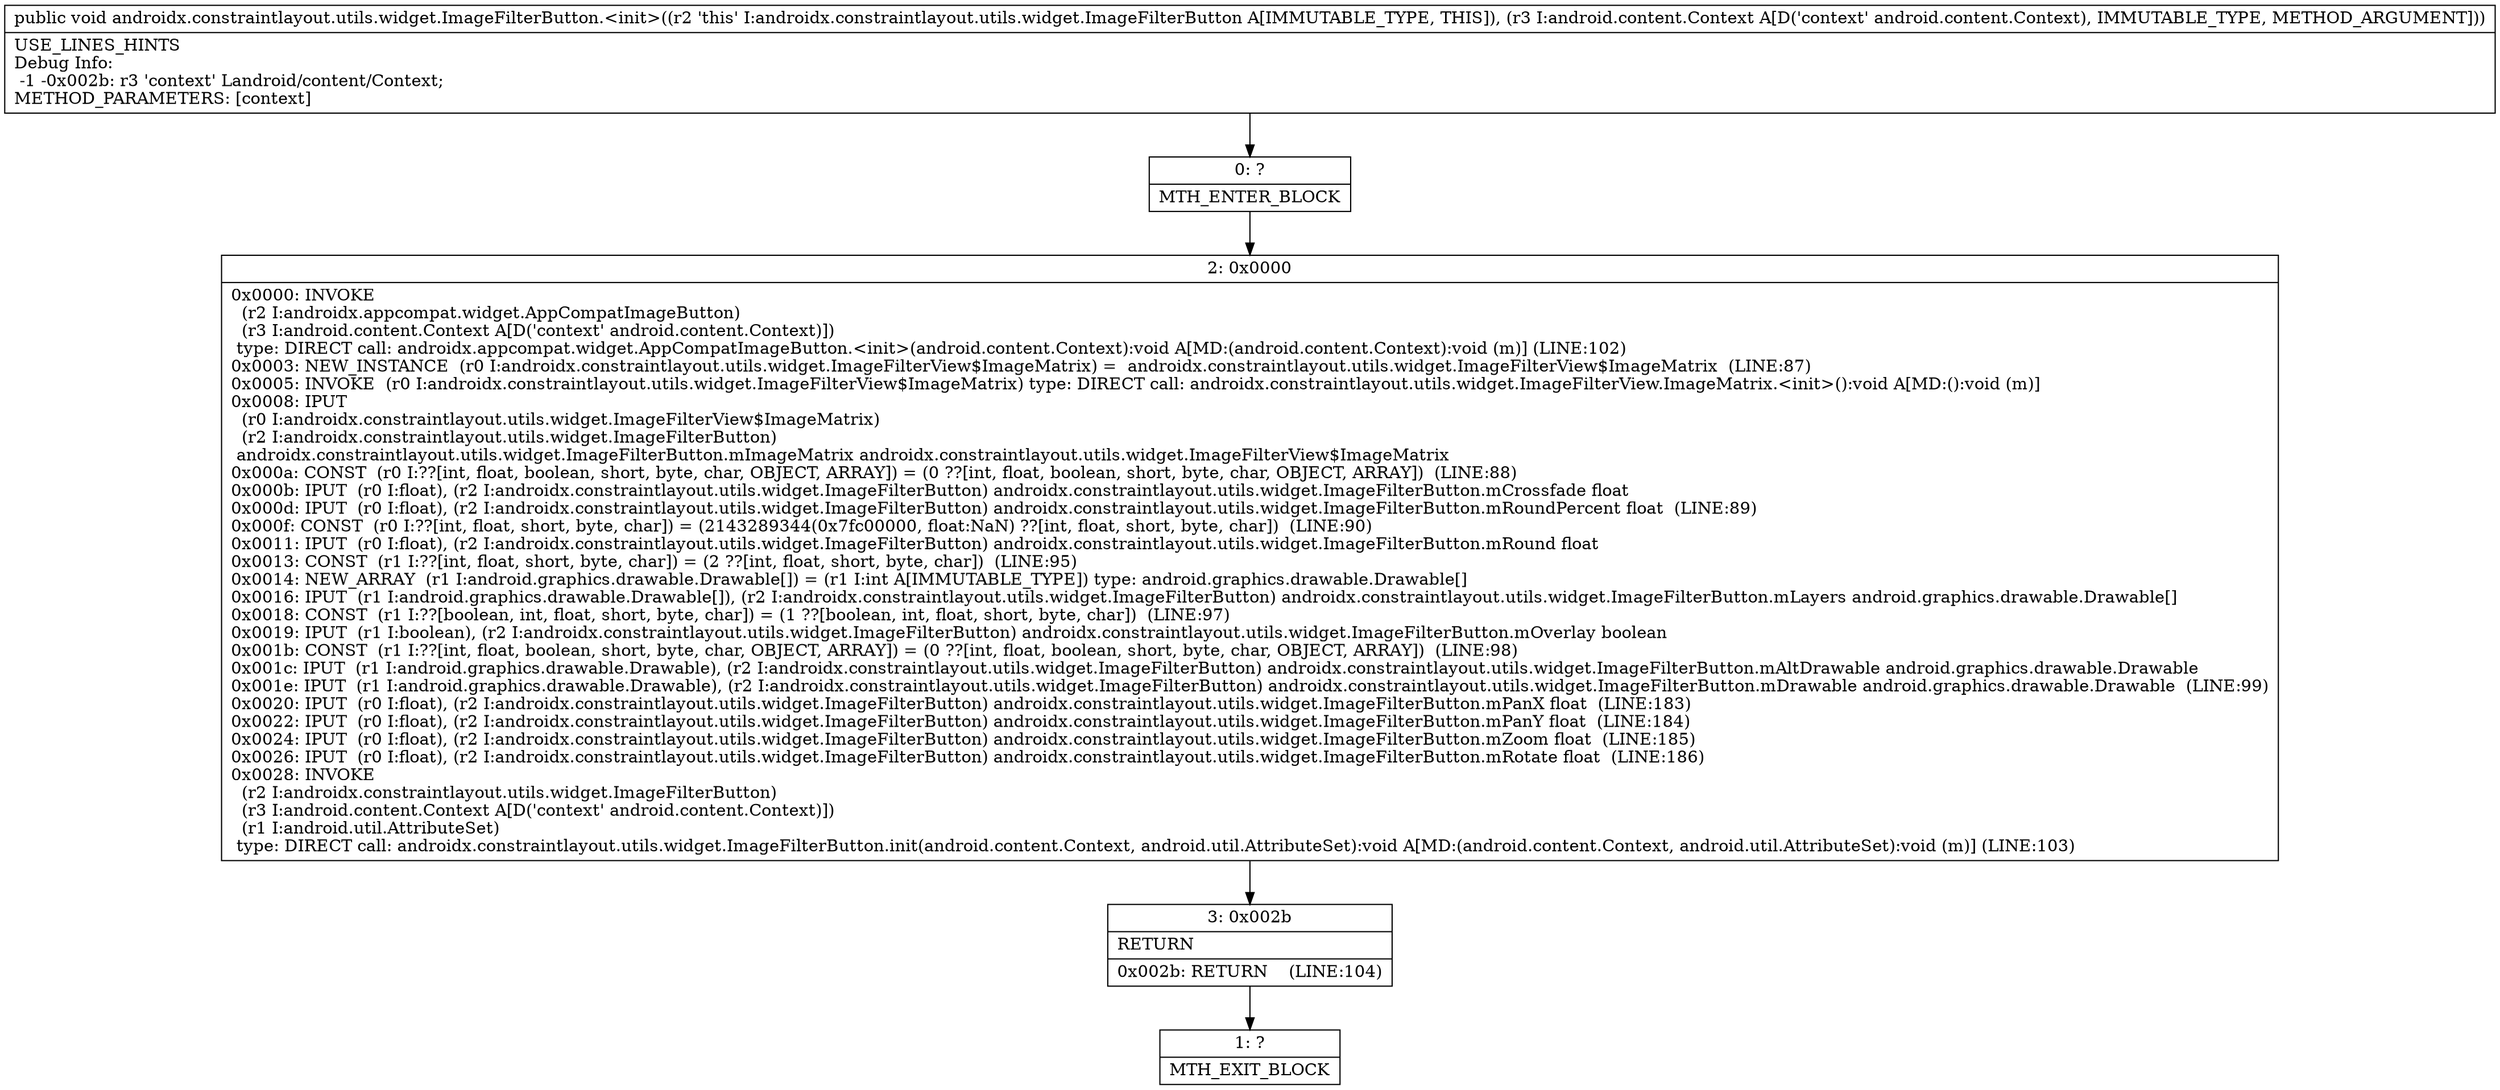 digraph "CFG forandroidx.constraintlayout.utils.widget.ImageFilterButton.\<init\>(Landroid\/content\/Context;)V" {
Node_0 [shape=record,label="{0\:\ ?|MTH_ENTER_BLOCK\l}"];
Node_2 [shape=record,label="{2\:\ 0x0000|0x0000: INVOKE  \l  (r2 I:androidx.appcompat.widget.AppCompatImageButton)\l  (r3 I:android.content.Context A[D('context' android.content.Context)])\l type: DIRECT call: androidx.appcompat.widget.AppCompatImageButton.\<init\>(android.content.Context):void A[MD:(android.content.Context):void (m)] (LINE:102)\l0x0003: NEW_INSTANCE  (r0 I:androidx.constraintlayout.utils.widget.ImageFilterView$ImageMatrix) =  androidx.constraintlayout.utils.widget.ImageFilterView$ImageMatrix  (LINE:87)\l0x0005: INVOKE  (r0 I:androidx.constraintlayout.utils.widget.ImageFilterView$ImageMatrix) type: DIRECT call: androidx.constraintlayout.utils.widget.ImageFilterView.ImageMatrix.\<init\>():void A[MD:():void (m)]\l0x0008: IPUT  \l  (r0 I:androidx.constraintlayout.utils.widget.ImageFilterView$ImageMatrix)\l  (r2 I:androidx.constraintlayout.utils.widget.ImageFilterButton)\l androidx.constraintlayout.utils.widget.ImageFilterButton.mImageMatrix androidx.constraintlayout.utils.widget.ImageFilterView$ImageMatrix \l0x000a: CONST  (r0 I:??[int, float, boolean, short, byte, char, OBJECT, ARRAY]) = (0 ??[int, float, boolean, short, byte, char, OBJECT, ARRAY])  (LINE:88)\l0x000b: IPUT  (r0 I:float), (r2 I:androidx.constraintlayout.utils.widget.ImageFilterButton) androidx.constraintlayout.utils.widget.ImageFilterButton.mCrossfade float \l0x000d: IPUT  (r0 I:float), (r2 I:androidx.constraintlayout.utils.widget.ImageFilterButton) androidx.constraintlayout.utils.widget.ImageFilterButton.mRoundPercent float  (LINE:89)\l0x000f: CONST  (r0 I:??[int, float, short, byte, char]) = (2143289344(0x7fc00000, float:NaN) ??[int, float, short, byte, char])  (LINE:90)\l0x0011: IPUT  (r0 I:float), (r2 I:androidx.constraintlayout.utils.widget.ImageFilterButton) androidx.constraintlayout.utils.widget.ImageFilterButton.mRound float \l0x0013: CONST  (r1 I:??[int, float, short, byte, char]) = (2 ??[int, float, short, byte, char])  (LINE:95)\l0x0014: NEW_ARRAY  (r1 I:android.graphics.drawable.Drawable[]) = (r1 I:int A[IMMUTABLE_TYPE]) type: android.graphics.drawable.Drawable[] \l0x0016: IPUT  (r1 I:android.graphics.drawable.Drawable[]), (r2 I:androidx.constraintlayout.utils.widget.ImageFilterButton) androidx.constraintlayout.utils.widget.ImageFilterButton.mLayers android.graphics.drawable.Drawable[] \l0x0018: CONST  (r1 I:??[boolean, int, float, short, byte, char]) = (1 ??[boolean, int, float, short, byte, char])  (LINE:97)\l0x0019: IPUT  (r1 I:boolean), (r2 I:androidx.constraintlayout.utils.widget.ImageFilterButton) androidx.constraintlayout.utils.widget.ImageFilterButton.mOverlay boolean \l0x001b: CONST  (r1 I:??[int, float, boolean, short, byte, char, OBJECT, ARRAY]) = (0 ??[int, float, boolean, short, byte, char, OBJECT, ARRAY])  (LINE:98)\l0x001c: IPUT  (r1 I:android.graphics.drawable.Drawable), (r2 I:androidx.constraintlayout.utils.widget.ImageFilterButton) androidx.constraintlayout.utils.widget.ImageFilterButton.mAltDrawable android.graphics.drawable.Drawable \l0x001e: IPUT  (r1 I:android.graphics.drawable.Drawable), (r2 I:androidx.constraintlayout.utils.widget.ImageFilterButton) androidx.constraintlayout.utils.widget.ImageFilterButton.mDrawable android.graphics.drawable.Drawable  (LINE:99)\l0x0020: IPUT  (r0 I:float), (r2 I:androidx.constraintlayout.utils.widget.ImageFilterButton) androidx.constraintlayout.utils.widget.ImageFilterButton.mPanX float  (LINE:183)\l0x0022: IPUT  (r0 I:float), (r2 I:androidx.constraintlayout.utils.widget.ImageFilterButton) androidx.constraintlayout.utils.widget.ImageFilterButton.mPanY float  (LINE:184)\l0x0024: IPUT  (r0 I:float), (r2 I:androidx.constraintlayout.utils.widget.ImageFilterButton) androidx.constraintlayout.utils.widget.ImageFilterButton.mZoom float  (LINE:185)\l0x0026: IPUT  (r0 I:float), (r2 I:androidx.constraintlayout.utils.widget.ImageFilterButton) androidx.constraintlayout.utils.widget.ImageFilterButton.mRotate float  (LINE:186)\l0x0028: INVOKE  \l  (r2 I:androidx.constraintlayout.utils.widget.ImageFilterButton)\l  (r3 I:android.content.Context A[D('context' android.content.Context)])\l  (r1 I:android.util.AttributeSet)\l type: DIRECT call: androidx.constraintlayout.utils.widget.ImageFilterButton.init(android.content.Context, android.util.AttributeSet):void A[MD:(android.content.Context, android.util.AttributeSet):void (m)] (LINE:103)\l}"];
Node_3 [shape=record,label="{3\:\ 0x002b|RETURN\l|0x002b: RETURN    (LINE:104)\l}"];
Node_1 [shape=record,label="{1\:\ ?|MTH_EXIT_BLOCK\l}"];
MethodNode[shape=record,label="{public void androidx.constraintlayout.utils.widget.ImageFilterButton.\<init\>((r2 'this' I:androidx.constraintlayout.utils.widget.ImageFilterButton A[IMMUTABLE_TYPE, THIS]), (r3 I:android.content.Context A[D('context' android.content.Context), IMMUTABLE_TYPE, METHOD_ARGUMENT]))  | USE_LINES_HINTS\lDebug Info:\l  \-1 \-0x002b: r3 'context' Landroid\/content\/Context;\lMETHOD_PARAMETERS: [context]\l}"];
MethodNode -> Node_0;Node_0 -> Node_2;
Node_2 -> Node_3;
Node_3 -> Node_1;
}

